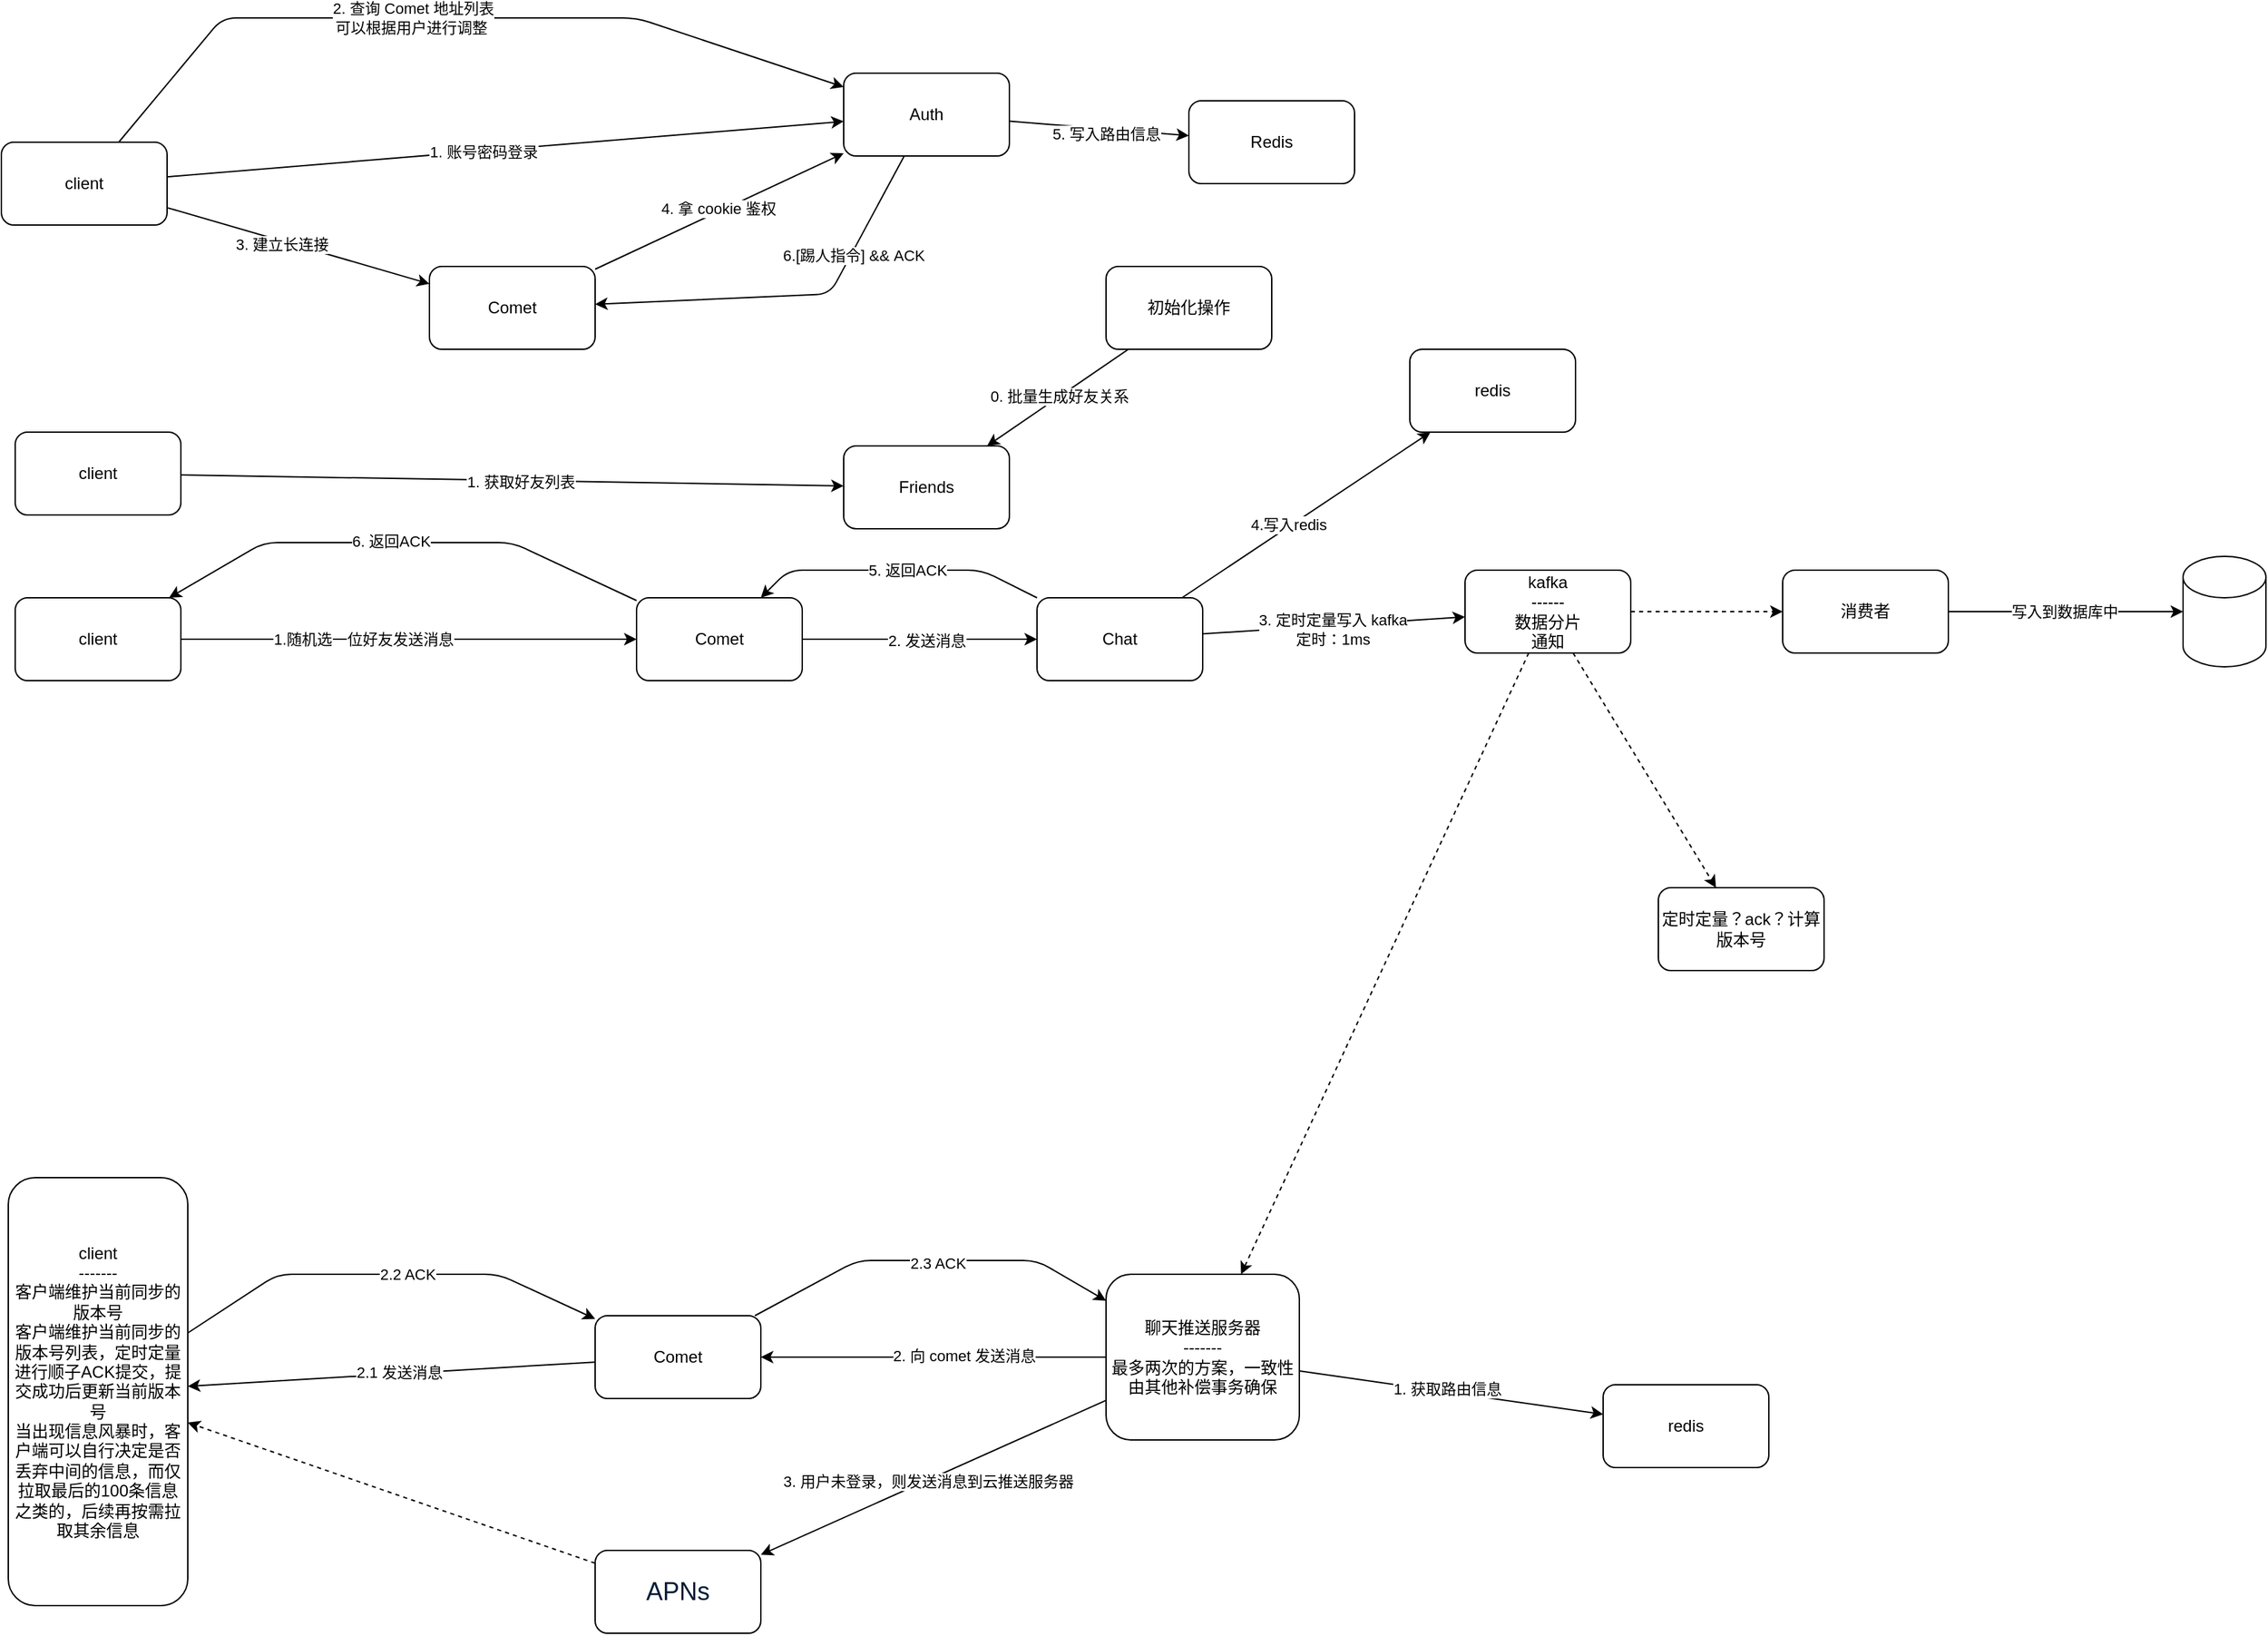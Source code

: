 <mxfile>
    <diagram id="4oIPlBdlR_EqfghesVEE" name="Page-1">
        <mxGraphModel dx="876" dy="441" grid="1" gridSize="10" guides="1" tooltips="1" connect="1" arrows="1" fold="1" page="1" pageScale="1" pageWidth="827" pageHeight="1169" math="0" shadow="0">
            <root>
                <mxCell id="0"/>
                <mxCell id="1" parent="0"/>
                <mxCell id="4" value="" style="edgeStyle=none;html=1;" parent="1" source="2" target="3" edge="1">
                    <mxGeometry relative="1" as="geometry"/>
                </mxCell>
                <mxCell id="5" value="1. 账号密码登录" style="edgeLabel;html=1;align=center;verticalAlign=middle;resizable=0;points=[];" parent="4" vertex="1" connectable="0">
                    <mxGeometry x="-0.066" relative="1" as="geometry">
                        <mxPoint as="offset"/>
                    </mxGeometry>
                </mxCell>
                <mxCell id="6" style="edgeStyle=none;html=1;" parent="1" source="2" target="3" edge="1">
                    <mxGeometry relative="1" as="geometry">
                        <mxPoint x="220" y="60" as="targetPoint"/>
                        <Array as="points">
                            <mxPoint x="160" y="60"/>
                            <mxPoint x="300" y="60"/>
                            <mxPoint x="460" y="60"/>
                        </Array>
                    </mxGeometry>
                </mxCell>
                <mxCell id="8" value="&lt;span style=&quot;color: rgb(0, 0, 0);&quot;&gt;2. 查询&amp;nbsp;&lt;/span&gt;&lt;span style=&quot;color: rgb(0, 0, 0);&quot;&gt;Comet 地址列表&lt;br&gt;&lt;/span&gt;&lt;span style=&quot;color: rgb(0, 0, 0);&quot;&gt;可以根据用户进行调整&lt;/span&gt;&lt;span style=&quot;color: rgb(0, 0, 0);&quot;&gt;&amp;nbsp;&lt;/span&gt;" style="edgeLabel;html=1;align=center;verticalAlign=middle;resizable=0;points=[];" parent="6" vertex="1" connectable="0">
                    <mxGeometry x="-0.113" relative="1" as="geometry">
                        <mxPoint as="offset"/>
                    </mxGeometry>
                </mxCell>
                <mxCell id="10" style="edgeStyle=none;html=1;" parent="1" source="2" target="9" edge="1">
                    <mxGeometry relative="1" as="geometry"/>
                </mxCell>
                <mxCell id="11" value="3. 建立长连接" style="edgeLabel;html=1;align=center;verticalAlign=middle;resizable=0;points=[];" parent="10" vertex="1" connectable="0">
                    <mxGeometry x="-0.122" y="-2" relative="1" as="geometry">
                        <mxPoint as="offset"/>
                    </mxGeometry>
                </mxCell>
                <mxCell id="15" style="edgeStyle=none;html=1;" parent="1" source="17" target="14" edge="1">
                    <mxGeometry relative="1" as="geometry">
                        <Array as="points"/>
                    </mxGeometry>
                </mxCell>
                <mxCell id="16" value="1. 获取好友列表" style="edgeLabel;html=1;align=center;verticalAlign=middle;resizable=0;points=[];" parent="15" vertex="1" connectable="0">
                    <mxGeometry x="0.025" y="-1" relative="1" as="geometry">
                        <mxPoint as="offset"/>
                    </mxGeometry>
                </mxCell>
                <mxCell id="2" value="client" style="rounded=1;whiteSpace=wrap;html=1;" parent="1" vertex="1">
                    <mxGeometry y="150" width="120" height="60" as="geometry"/>
                </mxCell>
                <mxCell id="67" style="edgeStyle=none;html=1;" edge="1" parent="1" source="3" target="9">
                    <mxGeometry relative="1" as="geometry">
                        <mxPoint x="540" y="290" as="targetPoint"/>
                        <Array as="points">
                            <mxPoint x="600" y="260"/>
                        </Array>
                    </mxGeometry>
                </mxCell>
                <mxCell id="68" value="6.[踢人指令] &amp;amp;&amp;amp; ACK" style="edgeLabel;html=1;align=center;verticalAlign=middle;resizable=0;points=[];" vertex="1" connectable="0" parent="67">
                    <mxGeometry x="-0.437" y="1" relative="1" as="geometry">
                        <mxPoint y="1" as="offset"/>
                    </mxGeometry>
                </mxCell>
                <mxCell id="3" value="Auth" style="rounded=1;whiteSpace=wrap;html=1;" parent="1" vertex="1">
                    <mxGeometry x="610" y="100" width="120" height="60" as="geometry"/>
                </mxCell>
                <mxCell id="12" style="edgeStyle=none;html=1;" parent="1" source="9" target="3" edge="1">
                    <mxGeometry relative="1" as="geometry"/>
                </mxCell>
                <mxCell id="13" value="4. 拿 cookie 鉴权" style="edgeLabel;html=1;align=center;verticalAlign=middle;resizable=0;points=[];" parent="12" vertex="1" connectable="0">
                    <mxGeometry x="-0.01" y="3" relative="1" as="geometry">
                        <mxPoint x="1" as="offset"/>
                    </mxGeometry>
                </mxCell>
                <mxCell id="41" value="" style="edgeStyle=none;html=1;" parent="1" source="3" target="40" edge="1">
                    <mxGeometry relative="1" as="geometry"/>
                </mxCell>
                <mxCell id="42" value="5. 写入路由信息" style="edgeLabel;html=1;align=center;verticalAlign=middle;resizable=0;points=[];" parent="41" vertex="1" connectable="0">
                    <mxGeometry x="0.076" y="-3" relative="1" as="geometry">
                        <mxPoint as="offset"/>
                    </mxGeometry>
                </mxCell>
                <mxCell id="9" value="Comet" style="rounded=1;whiteSpace=wrap;html=1;" parent="1" vertex="1">
                    <mxGeometry x="310" y="240" width="120" height="60" as="geometry"/>
                </mxCell>
                <mxCell id="14" value="Friends" style="rounded=1;whiteSpace=wrap;html=1;" parent="1" vertex="1">
                    <mxGeometry x="610" y="370" width="120" height="60" as="geometry"/>
                </mxCell>
                <mxCell id="17" value="client" style="rounded=1;whiteSpace=wrap;html=1;" parent="1" vertex="1">
                    <mxGeometry x="10" y="360" width="120" height="60" as="geometry"/>
                </mxCell>
                <mxCell id="20" style="edgeStyle=none;html=1;" parent="1" source="18" target="19" edge="1">
                    <mxGeometry relative="1" as="geometry"/>
                </mxCell>
                <mxCell id="21" value="1.随机选一位好友发送消息" style="edgeLabel;html=1;align=center;verticalAlign=middle;resizable=0;points=[];" parent="20" vertex="1" connectable="0">
                    <mxGeometry x="-0.202" relative="1" as="geometry">
                        <mxPoint as="offset"/>
                    </mxGeometry>
                </mxCell>
                <mxCell id="18" value="client" style="rounded=1;whiteSpace=wrap;html=1;" parent="1" vertex="1">
                    <mxGeometry x="10" y="480" width="120" height="60" as="geometry"/>
                </mxCell>
                <mxCell id="23" style="edgeStyle=none;html=1;" parent="1" source="19" target="22" edge="1">
                    <mxGeometry relative="1" as="geometry"/>
                </mxCell>
                <mxCell id="24" value="2. 发送消息" style="edgeLabel;html=1;align=center;verticalAlign=middle;resizable=0;points=[];" parent="23" vertex="1" connectable="0">
                    <mxGeometry x="0.055" y="-1" relative="1" as="geometry">
                        <mxPoint as="offset"/>
                    </mxGeometry>
                </mxCell>
                <mxCell id="33" style="edgeStyle=none;html=1;" parent="1" source="19" target="18" edge="1">
                    <mxGeometry relative="1" as="geometry">
                        <mxPoint x="260" y="440" as="targetPoint"/>
                        <Array as="points">
                            <mxPoint x="370" y="440"/>
                            <mxPoint x="190" y="440"/>
                        </Array>
                    </mxGeometry>
                </mxCell>
                <mxCell id="34" value="6. 返回ACK" style="edgeLabel;html=1;align=center;verticalAlign=middle;resizable=0;points=[];" parent="33" vertex="1" connectable="0">
                    <mxGeometry x="0.049" y="-1" relative="1" as="geometry">
                        <mxPoint as="offset"/>
                    </mxGeometry>
                </mxCell>
                <mxCell id="19" value="Comet" style="rounded=1;whiteSpace=wrap;html=1;" parent="1" vertex="1">
                    <mxGeometry x="460" y="480" width="120" height="60" as="geometry"/>
                </mxCell>
                <mxCell id="26" style="edgeStyle=none;html=1;" parent="1" source="22" target="25" edge="1">
                    <mxGeometry relative="1" as="geometry"/>
                </mxCell>
                <mxCell id="27" value="3. 定时定量写入 kafka&lt;br&gt;定时：1ms" style="edgeLabel;html=1;align=center;verticalAlign=middle;resizable=0;points=[];" parent="26" vertex="1" connectable="0">
                    <mxGeometry x="-0.018" y="-3" relative="1" as="geometry">
                        <mxPoint as="offset"/>
                    </mxGeometry>
                </mxCell>
                <mxCell id="29" style="edgeStyle=none;html=1;" parent="1" source="22" target="28" edge="1">
                    <mxGeometry relative="1" as="geometry"/>
                </mxCell>
                <mxCell id="30" value="4.写入redis" style="edgeLabel;html=1;align=center;verticalAlign=middle;resizable=0;points=[];" parent="29" vertex="1" connectable="0">
                    <mxGeometry x="-0.134" y="2" relative="1" as="geometry">
                        <mxPoint as="offset"/>
                    </mxGeometry>
                </mxCell>
                <mxCell id="31" style="edgeStyle=none;html=1;" parent="1" source="22" target="19" edge="1">
                    <mxGeometry relative="1" as="geometry">
                        <mxPoint x="650" y="450" as="targetPoint"/>
                        <mxPoint x="740" y="480" as="sourcePoint"/>
                        <Array as="points">
                            <mxPoint x="710" y="460"/>
                            <mxPoint x="570" y="460"/>
                        </Array>
                    </mxGeometry>
                </mxCell>
                <mxCell id="32" value="5. 返回ACK" style="edgeLabel;html=1;align=center;verticalAlign=middle;resizable=0;points=[];" parent="31" vertex="1" connectable="0">
                    <mxGeometry x="-0.076" relative="1" as="geometry">
                        <mxPoint as="offset"/>
                    </mxGeometry>
                </mxCell>
                <mxCell id="44" style="edgeStyle=none;html=1;" parent="1" source="51" target="43" edge="1">
                    <mxGeometry relative="1" as="geometry">
                        <Array as="points"/>
                    </mxGeometry>
                </mxCell>
                <mxCell id="45" value="2. 向 comet 发送消息" style="edgeLabel;html=1;align=center;verticalAlign=middle;resizable=0;points=[];" parent="44" vertex="1" connectable="0">
                    <mxGeometry x="-0.173" y="-1" relative="1" as="geometry">
                        <mxPoint as="offset"/>
                    </mxGeometry>
                </mxCell>
                <mxCell id="22" value="Chat" style="rounded=1;whiteSpace=wrap;html=1;" parent="1" vertex="1">
                    <mxGeometry x="750" y="480" width="120" height="60" as="geometry"/>
                </mxCell>
                <mxCell id="36" style="edgeStyle=none;html=1;dashed=1;" parent="1" source="25" target="35" edge="1">
                    <mxGeometry relative="1" as="geometry"/>
                </mxCell>
                <mxCell id="52" style="edgeStyle=none;html=1;dashed=1;" parent="1" source="25" target="51" edge="1">
                    <mxGeometry relative="1" as="geometry"/>
                </mxCell>
                <mxCell id="73" style="edgeStyle=none;html=1;dashed=1;" edge="1" parent="1" source="25" target="72">
                    <mxGeometry relative="1" as="geometry"/>
                </mxCell>
                <mxCell id="25" value="kafka&lt;br&gt;------&lt;br&gt;数据分片&lt;br&gt;通知" style="rounded=1;whiteSpace=wrap;html=1;" parent="1" vertex="1">
                    <mxGeometry x="1060" y="460" width="120" height="60" as="geometry"/>
                </mxCell>
                <mxCell id="28" value="redis" style="rounded=1;whiteSpace=wrap;html=1;" parent="1" vertex="1">
                    <mxGeometry x="1020" y="300" width="120" height="60" as="geometry"/>
                </mxCell>
                <mxCell id="38" style="edgeStyle=none;html=1;" parent="1" source="35" target="37" edge="1">
                    <mxGeometry relative="1" as="geometry"/>
                </mxCell>
                <mxCell id="39" value="写入到数据库中" style="edgeLabel;html=1;align=center;verticalAlign=middle;resizable=0;points=[];" parent="38" vertex="1" connectable="0">
                    <mxGeometry x="-0.02" relative="1" as="geometry">
                        <mxPoint as="offset"/>
                    </mxGeometry>
                </mxCell>
                <mxCell id="35" value="消费者" style="rounded=1;whiteSpace=wrap;html=1;" parent="1" vertex="1">
                    <mxGeometry x="1290" y="460" width="120" height="60" as="geometry"/>
                </mxCell>
                <mxCell id="37" value="" style="shape=cylinder3;whiteSpace=wrap;html=1;boundedLbl=1;backgroundOutline=1;size=15;" parent="1" vertex="1">
                    <mxGeometry x="1580" y="450" width="60" height="80" as="geometry"/>
                </mxCell>
                <mxCell id="40" value="Redis" style="whiteSpace=wrap;html=1;rounded=1;" parent="1" vertex="1">
                    <mxGeometry x="860" y="120" width="120" height="60" as="geometry"/>
                </mxCell>
                <mxCell id="47" style="edgeStyle=none;html=1;" parent="1" source="43" target="46" edge="1">
                    <mxGeometry relative="1" as="geometry"/>
                </mxCell>
                <mxCell id="61" value="2.1 发送消息" style="edgeLabel;html=1;align=center;verticalAlign=middle;resizable=0;points=[];" parent="47" vertex="1" connectable="0">
                    <mxGeometry x="-0.035" y="-1" relative="1" as="geometry">
                        <mxPoint as="offset"/>
                    </mxGeometry>
                </mxCell>
                <mxCell id="64" style="edgeStyle=none;html=1;" parent="1" source="43" target="51" edge="1">
                    <mxGeometry relative="1" as="geometry">
                        <mxPoint x="700" y="950" as="targetPoint"/>
                        <Array as="points">
                            <mxPoint x="620" y="960"/>
                            <mxPoint x="750" y="960"/>
                        </Array>
                    </mxGeometry>
                </mxCell>
                <mxCell id="65" value="2.3 ACK" style="edgeLabel;html=1;align=center;verticalAlign=middle;resizable=0;points=[];" parent="64" vertex="1" connectable="0">
                    <mxGeometry x="0.042" y="-2" relative="1" as="geometry">
                        <mxPoint as="offset"/>
                    </mxGeometry>
                </mxCell>
                <mxCell id="43" value="Comet" style="rounded=1;whiteSpace=wrap;html=1;" parent="1" vertex="1">
                    <mxGeometry x="430" y="1000" width="120" height="60" as="geometry"/>
                </mxCell>
                <mxCell id="62" style="edgeStyle=none;html=1;" parent="1" source="46" target="43" edge="1">
                    <mxGeometry relative="1" as="geometry">
                        <mxPoint x="310" y="970" as="targetPoint"/>
                        <Array as="points">
                            <mxPoint x="200" y="970"/>
                            <mxPoint x="360" y="970"/>
                        </Array>
                    </mxGeometry>
                </mxCell>
                <mxCell id="63" value="2.2 ACK" style="edgeLabel;html=1;align=center;verticalAlign=middle;resizable=0;points=[];" parent="62" vertex="1" connectable="0">
                    <mxGeometry x="0.085" relative="1" as="geometry">
                        <mxPoint as="offset"/>
                    </mxGeometry>
                </mxCell>
                <mxCell id="46" value="client&lt;br&gt;-------&lt;br&gt;客户端维护当前同步的版本号&lt;div&gt;客户端维护当前同步的版本号列表，定时定量进行顺子ACK提交，提交成功后更新当前版本号&lt;/div&gt;&lt;div&gt;当出现信息风暴时，客户端可以自行决定是否丢弃中间的信息，而仅拉取最后的100条信息之类的，后续再按需拉取其余信息&lt;/div&gt;" style="rounded=1;whiteSpace=wrap;html=1;" parent="1" vertex="1">
                    <mxGeometry x="5" y="900" width="130" height="310" as="geometry"/>
                </mxCell>
                <mxCell id="54" style="edgeStyle=none;html=1;" parent="1" source="51" target="53" edge="1">
                    <mxGeometry relative="1" as="geometry"/>
                </mxCell>
                <mxCell id="55" value="1. 获取路由信息" style="edgeLabel;html=1;align=center;verticalAlign=middle;resizable=0;points=[];" parent="54" vertex="1" connectable="0">
                    <mxGeometry x="-0.032" y="2" relative="1" as="geometry">
                        <mxPoint as="offset"/>
                    </mxGeometry>
                </mxCell>
                <mxCell id="57" style="edgeStyle=none;html=1;" parent="1" source="51" target="56" edge="1">
                    <mxGeometry relative="1" as="geometry"/>
                </mxCell>
                <mxCell id="58" value="3. 用户未登录，则发送消息到云推送服务器" style="edgeLabel;html=1;align=center;verticalAlign=middle;resizable=0;points=[];" parent="57" vertex="1" connectable="0">
                    <mxGeometry x="0.027" y="1" relative="1" as="geometry">
                        <mxPoint x="-1" as="offset"/>
                    </mxGeometry>
                </mxCell>
                <mxCell id="51" value="聊天推送服务器&lt;br&gt;-------&lt;br&gt;最多两次的方案，&lt;span style=&quot;background-color: transparent;&quot;&gt;一致性由其他补偿事务确保&lt;/span&gt;" style="rounded=1;whiteSpace=wrap;html=1;" parent="1" vertex="1">
                    <mxGeometry x="800" y="970" width="140" height="120" as="geometry"/>
                </mxCell>
                <mxCell id="53" value="redis" style="rounded=1;whiteSpace=wrap;html=1;" parent="1" vertex="1">
                    <mxGeometry x="1160" y="1050" width="120" height="60" as="geometry"/>
                </mxCell>
                <mxCell id="59" style="edgeStyle=none;html=1;dashed=1;" parent="1" source="56" target="46" edge="1">
                    <mxGeometry relative="1" as="geometry"/>
                </mxCell>
                <mxCell id="56" value="&lt;span style=&quot;color: rgb(0, 29, 53); font-family: Arial, sans-serif; font-size: 18px; text-align: start; background-color: rgb(255, 255, 255);&quot;&gt;APNs&lt;/span&gt;" style="rounded=1;whiteSpace=wrap;html=1;" parent="1" vertex="1">
                    <mxGeometry x="430" y="1170" width="120" height="60" as="geometry"/>
                </mxCell>
                <mxCell id="70" style="edgeStyle=none;html=1;" edge="1" parent="1" source="69" target="14">
                    <mxGeometry relative="1" as="geometry"/>
                </mxCell>
                <mxCell id="71" value="0. 批量生成好友关系" style="edgeLabel;html=1;align=center;verticalAlign=middle;resizable=0;points=[];" vertex="1" connectable="0" parent="70">
                    <mxGeometry x="-0.008" y="-1" relative="1" as="geometry">
                        <mxPoint x="1" as="offset"/>
                    </mxGeometry>
                </mxCell>
                <mxCell id="69" value="初始化操作" style="rounded=1;whiteSpace=wrap;html=1;" vertex="1" parent="1">
                    <mxGeometry x="800" y="240" width="120" height="60" as="geometry"/>
                </mxCell>
                <mxCell id="72" value="定时定量？ack？计算版本号" style="rounded=1;whiteSpace=wrap;html=1;" vertex="1" parent="1">
                    <mxGeometry x="1200" y="690" width="120" height="60" as="geometry"/>
                </mxCell>
            </root>
        </mxGraphModel>
    </diagram>
</mxfile>